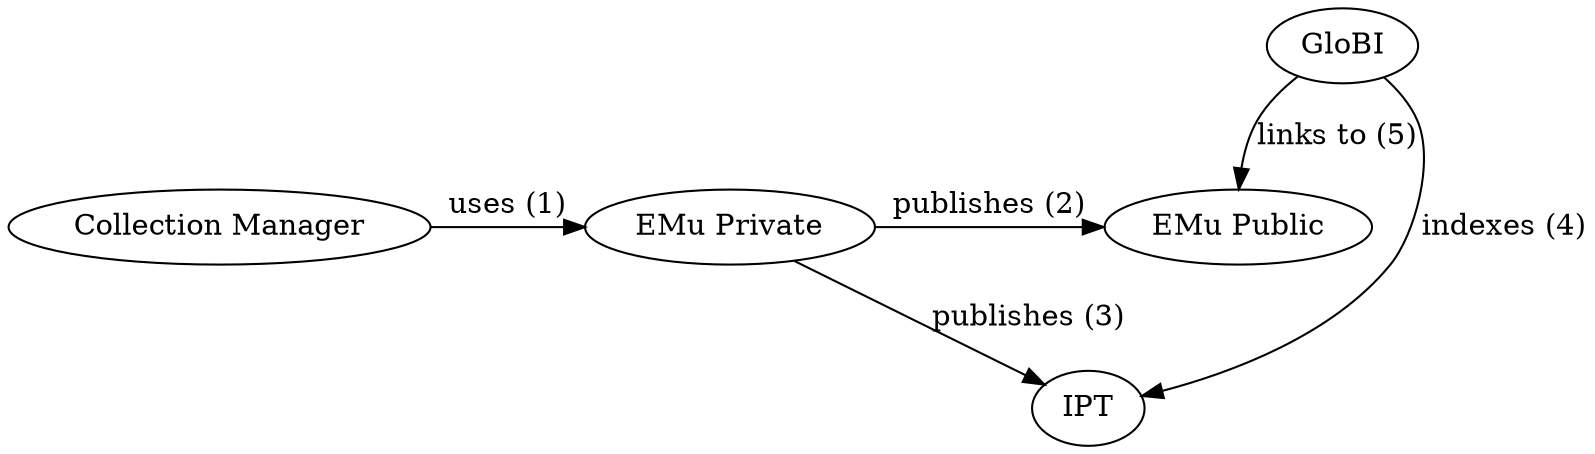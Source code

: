 digraph pairwise {
    #rankdir=LR;
    #labelloc="t";
    #label="Arctos <> GloBI integration";
    a1 [label="Collection Manager"];
    b1 [label="EMu Private"];
    c1 [label="EMu Public"];
    d1 [label="IPT"];
    e1 [label="GloBI"];
    { rank=same;
    a1 -> b1 [label="uses (1)"];
    b1 -> c1 [label="publishes (2)"];
    };
    { 

    b1 -> d1 [label="publishes (3)"];
    e1 -> d1 [label="indexes (4)"];
    e1 -> c1 [label="links to (5)"];
    };
}

